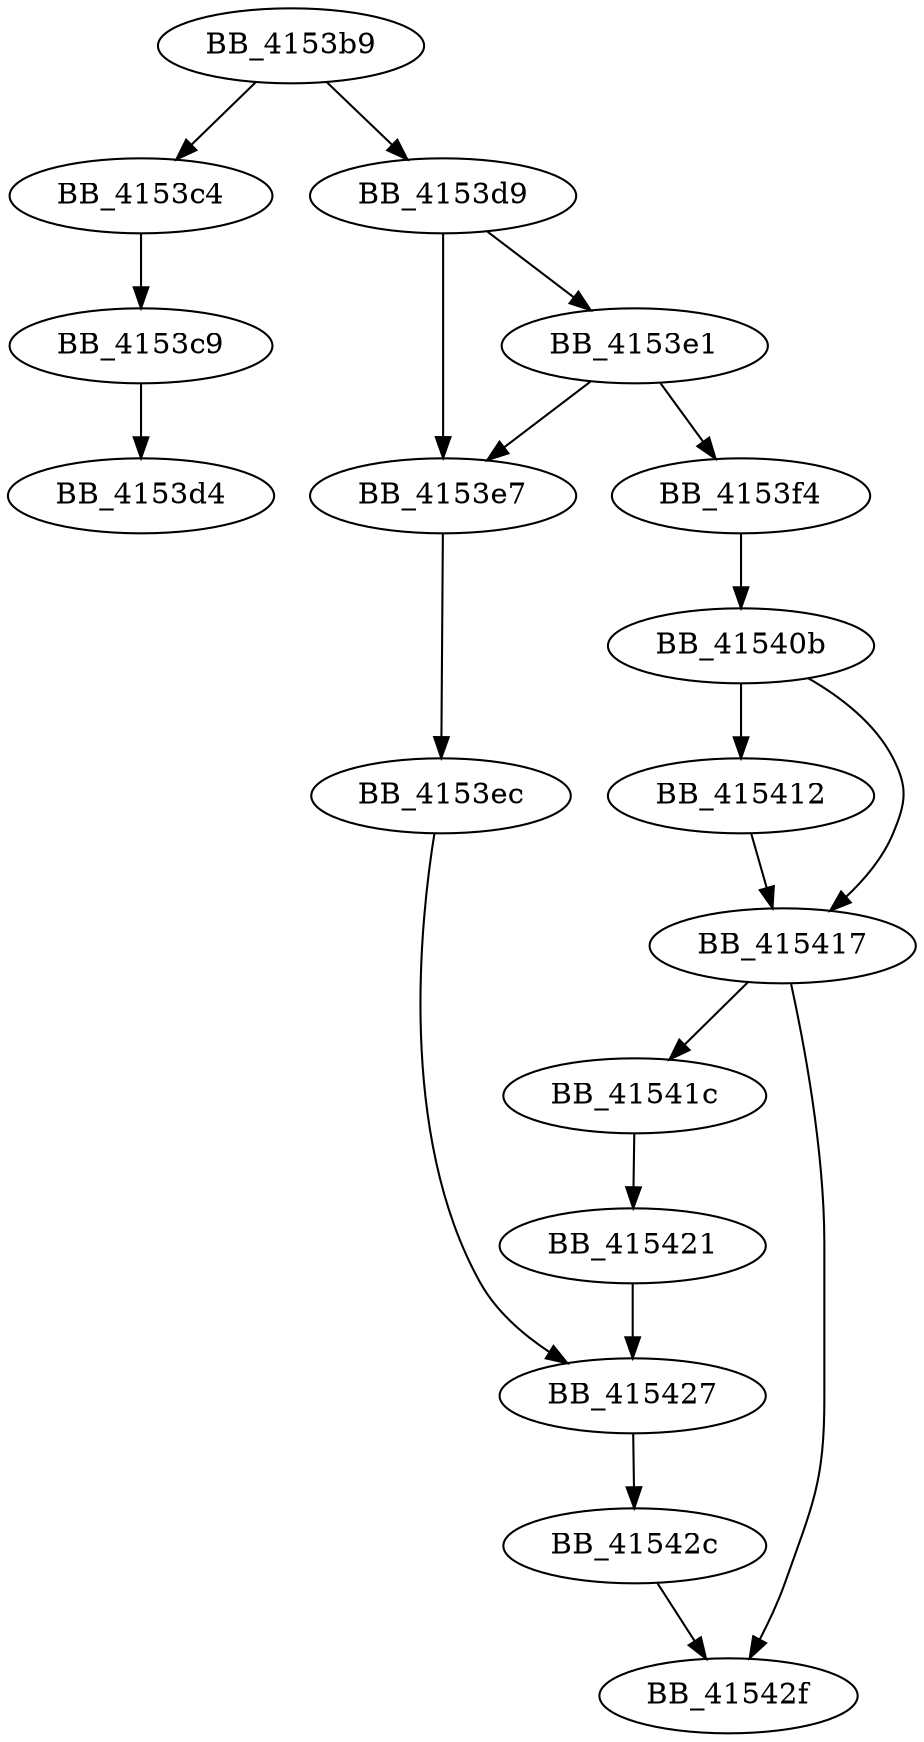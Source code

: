 DiGraph __vswprintf_s_l{
BB_4153b9->BB_4153c4
BB_4153b9->BB_4153d9
BB_4153c4->BB_4153c9
BB_4153c9->BB_4153d4
BB_4153d9->BB_4153e1
BB_4153d9->BB_4153e7
BB_4153e1->BB_4153e7
BB_4153e1->BB_4153f4
BB_4153e7->BB_4153ec
BB_4153ec->BB_415427
BB_4153f4->BB_41540b
BB_41540b->BB_415412
BB_41540b->BB_415417
BB_415412->BB_415417
BB_415417->BB_41541c
BB_415417->BB_41542f
BB_41541c->BB_415421
BB_415421->BB_415427
BB_415427->BB_41542c
BB_41542c->BB_41542f
}

